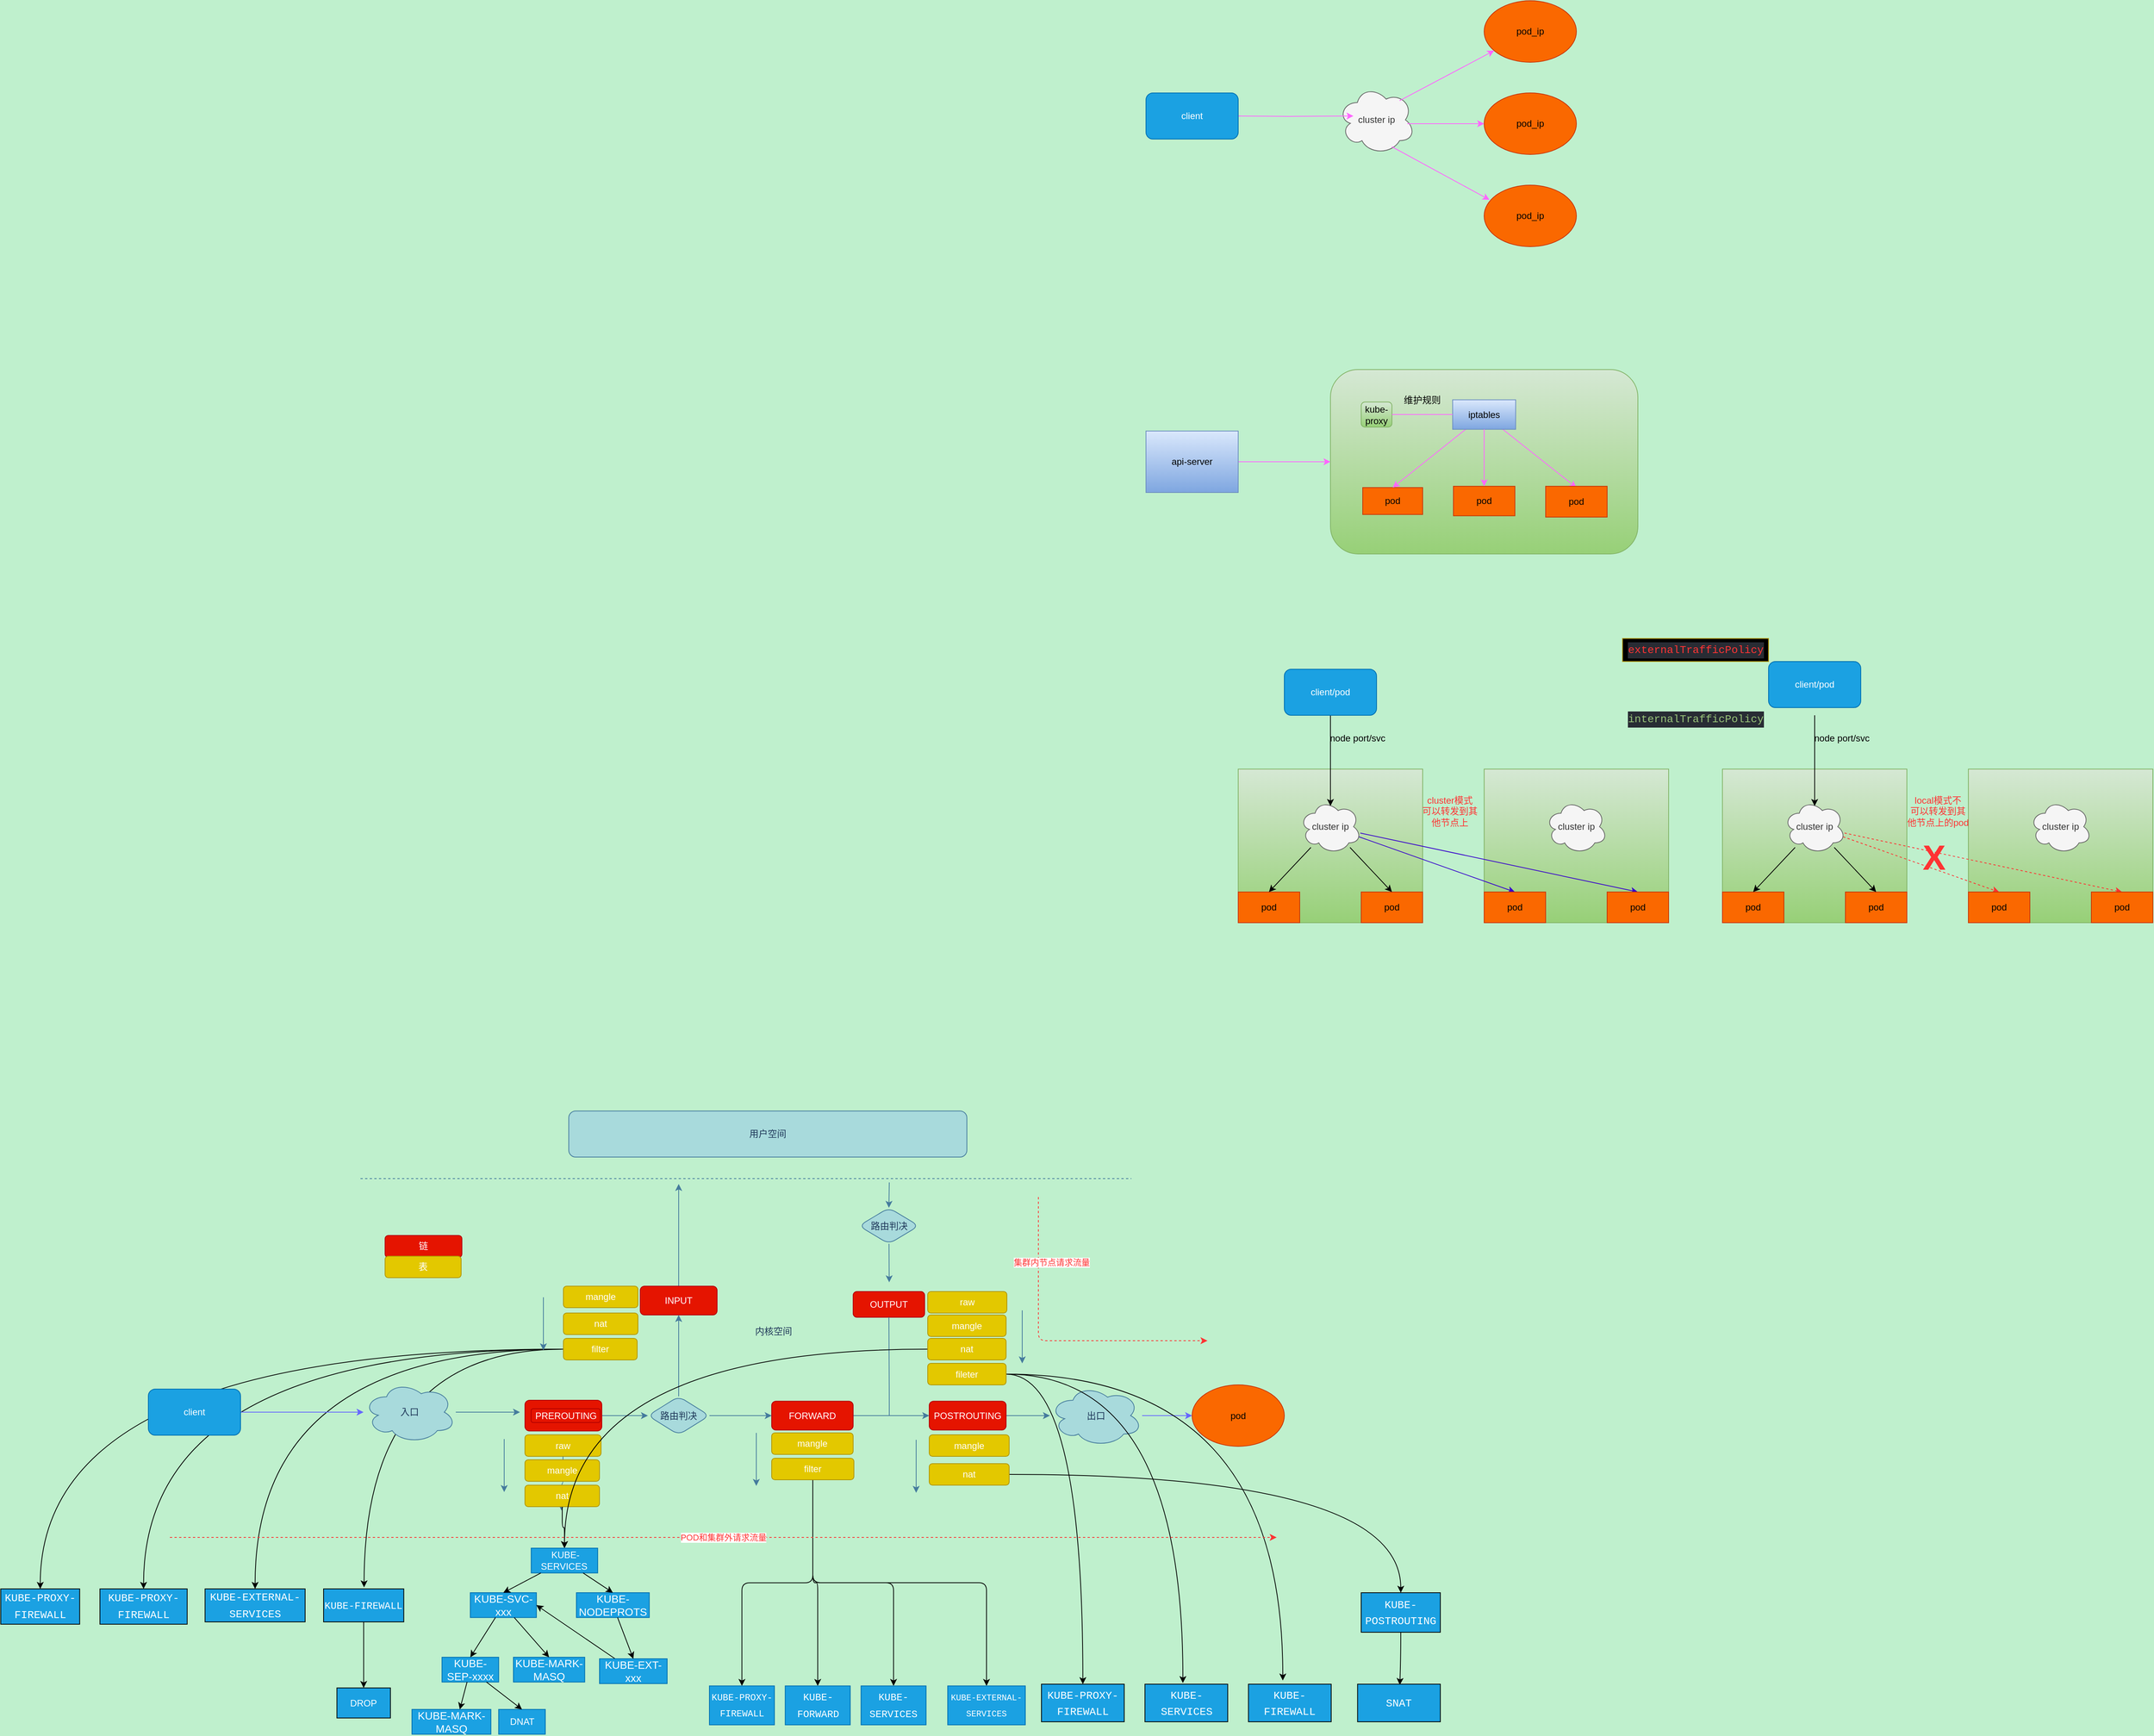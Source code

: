<mxfile>
    <diagram id="Dsr6dYloNJloRHsYJIIj" name="第 1 页">
        <mxGraphModel dx="6518" dy="1147" grid="0" gridSize="10" guides="1" tooltips="1" connect="1" arrows="1" fold="1" page="1" pageScale="1" pageWidth="4681" pageHeight="3300" background="#BFF0CD" math="0" shadow="0">
            <root>
                <mxCell id="0"/>
                <mxCell id="1" parent="0"/>
                <mxCell id="389" style="edgeStyle=orthogonalEdgeStyle;curved=1;html=1;entryX=0.5;entryY=0;entryDx=0;entryDy=0;shadow=0;fontSize=7;fontColor=#1BA1E2;strokeColor=#000000;elbow=vertical;" edge="1" parent="1" source="334" target="271">
                    <mxGeometry relative="1" as="geometry"/>
                </mxCell>
                <mxCell id="416" style="edgeStyle=orthogonalEdgeStyle;curved=1;html=1;shadow=0;fontSize=14;fontColor=#1BA1E2;strokeColor=#000000;elbow=vertical;" edge="1" parent="1" source="334">
                    <mxGeometry relative="1" as="geometry">
                        <mxPoint x="-4187.333" y="2105" as="targetPoint"/>
                    </mxGeometry>
                </mxCell>
                <mxCell id="244" value="&lt;p style=&quot;line-height: 1.5&quot;&gt;&lt;font style=&quot;font-size: 45px&quot;&gt;X&lt;/font&gt;&lt;/p&gt;" style="text;strokeColor=none;fillColor=none;html=1;fontSize=24;fontStyle=1;verticalAlign=middle;align=center;fontColor=#FF3333;" parent="1" vertex="1">
                    <mxGeometry x="-2190" y="1120" width="90" height="70" as="geometry"/>
                </mxCell>
                <mxCell id="180" value="" style="rounded=0;whiteSpace=wrap;html=1;strokeColor=#82b366;fillColor=#d5e8d4;gradientColor=#97d077;" parent="1" vertex="1">
                    <mxGeometry x="-2730" y="1040" width="240" height="200" as="geometry"/>
                </mxCell>
                <mxCell id="179" value="" style="rounded=0;whiteSpace=wrap;html=1;strokeColor=#82b366;fillColor=#d5e8d4;gradientColor=#97d077;" parent="1" vertex="1">
                    <mxGeometry x="-3050" y="1040" width="240" height="200" as="geometry"/>
                </mxCell>
                <mxCell id="2" value="pod_ip" style="ellipse;whiteSpace=wrap;html=1;fillColor=#fa6800;fontColor=#000000;strokeColor=#C73500;" parent="1" vertex="1">
                    <mxGeometry x="-2730" y="40" width="120" height="80" as="geometry"/>
                </mxCell>
                <mxCell id="3" value="pod_ip" style="ellipse;whiteSpace=wrap;html=1;fillColor=#fa6800;fontColor=#000000;strokeColor=#C73500;" parent="1" vertex="1">
                    <mxGeometry x="-2730" y="280" width="120" height="80" as="geometry"/>
                </mxCell>
                <mxCell id="4" value="pod_ip" style="ellipse;whiteSpace=wrap;html=1;fillColor=#fa6800;fontColor=#000000;strokeColor=#C73500;" parent="1" vertex="1">
                    <mxGeometry x="-2730" y="160" width="120" height="80" as="geometry"/>
                </mxCell>
                <mxCell id="5" value="cluster ip" style="ellipse;shape=cloud;whiteSpace=wrap;html=1;fillColor=#f5f5f5;fontColor=#333333;strokeColor=#666666;" parent="1" vertex="1">
                    <mxGeometry x="-2920" y="150" width="100" height="90" as="geometry"/>
                </mxCell>
                <mxCell id="17" style="edgeStyle=orthogonalEdgeStyle;orthogonalLoop=1;jettySize=auto;html=1;entryX=0.2;entryY=0.444;entryDx=0;entryDy=0;entryPerimeter=0;strokeColor=#FF66FF;" parent="1" target="5" edge="1">
                    <mxGeometry relative="1" as="geometry">
                        <mxPoint x="-3050" y="189.96" as="sourcePoint"/>
                    </mxGeometry>
                </mxCell>
                <mxCell id="11" value="" style="endArrow=classic;html=1;strokeColor=#FF66FF;" parent="1" target="2" edge="1">
                    <mxGeometry width="50" height="50" relative="1" as="geometry">
                        <mxPoint x="-2840" y="170" as="sourcePoint"/>
                        <mxPoint x="-2790" y="120" as="targetPoint"/>
                    </mxGeometry>
                </mxCell>
                <mxCell id="12" value="" style="endArrow=classic;html=1;entryX=0.058;entryY=0.238;entryDx=0;entryDy=0;entryPerimeter=0;strokeColor=#FF66FF;" parent="1" target="3" edge="1">
                    <mxGeometry width="50" height="50" relative="1" as="geometry">
                        <mxPoint x="-2850" y="230" as="sourcePoint"/>
                        <mxPoint x="-2717.752" y="121.09" as="targetPoint"/>
                    </mxGeometry>
                </mxCell>
                <mxCell id="13" value="" style="endArrow=classic;html=1;entryX=0;entryY=0.5;entryDx=0;entryDy=0;strokeColor=#FF66FF;" parent="1" target="4" edge="1">
                    <mxGeometry width="50" height="50" relative="1" as="geometry">
                        <mxPoint x="-2830" y="200" as="sourcePoint"/>
                        <mxPoint x="-2780" y="150" as="targetPoint"/>
                    </mxGeometry>
                </mxCell>
                <mxCell id="85" value="" style="group;" parent="1" vertex="1" connectable="0">
                    <mxGeometry x="-2930" y="520" width="400" height="240" as="geometry"/>
                </mxCell>
                <mxCell id="80" value="" style="rounded=1;whiteSpace=wrap;html=1;fillColor=#d5e8d4;gradientColor=#97d077;strokeColor=#82b366;" parent="85" vertex="1">
                    <mxGeometry width="400" height="240" as="geometry"/>
                </mxCell>
                <mxCell id="78" style="edgeStyle=none;html=1;strokeColor=#FF66FF;" parent="85" source="24" edge="1">
                    <mxGeometry relative="1" as="geometry">
                        <mxPoint x="320" y="153.6" as="targetPoint"/>
                    </mxGeometry>
                </mxCell>
                <mxCell id="20" value="&lt;font color=&quot;#000000&quot;&gt;kube-proxy&lt;/font&gt;" style="rounded=1;whiteSpace=wrap;html=1;fillColor=#d5e8d4;gradientColor=#97d077;strokeColor=#82b366;" parent="85" vertex="1">
                    <mxGeometry x="40" y="42.24" width="40" height="32.64" as="geometry"/>
                </mxCell>
                <mxCell id="21" value="pod" style="rounded=0;whiteSpace=wrap;html=1;fillColor=#fa6800;fontColor=#000000;strokeColor=#C73500;" parent="85" vertex="1">
                    <mxGeometry x="42" y="153.6" width="78" height="35.04" as="geometry"/>
                </mxCell>
                <mxCell id="77" style="edgeStyle=none;html=1;entryX=0.5;entryY=0;entryDx=0;entryDy=0;strokeColor=#FF66FF;" parent="85" source="24" target="21" edge="1">
                    <mxGeometry relative="1" as="geometry"/>
                </mxCell>
                <mxCell id="24" value="iptables" style="rounded=0;whiteSpace=wrap;html=1;fillColor=#dae8fc;gradientColor=#7ea6e0;strokeColor=#6c8ebf;" parent="85" vertex="1">
                    <mxGeometry x="159" y="39.36" width="82" height="38.4" as="geometry"/>
                </mxCell>
                <mxCell id="31" value="" style="endArrow=none;html=1;exitX=1;exitY=0.5;exitDx=0;exitDy=0;strokeColor=#FF66FF;" parent="85" source="20" target="24" edge="1">
                    <mxGeometry width="50" height="50" relative="1" as="geometry">
                        <mxPoint x="128" y="96.96" as="sourcePoint"/>
                        <mxPoint x="178" y="48.96" as="targetPoint"/>
                    </mxGeometry>
                </mxCell>
                <mxCell id="37" value="pod" style="rounded=0;whiteSpace=wrap;html=1;fillColor=#fa6800;fontColor=#000000;strokeColor=#C73500;" parent="85" vertex="1">
                    <mxGeometry x="160" y="151.92" width="80" height="38.4" as="geometry"/>
                </mxCell>
                <mxCell id="76" style="edgeStyle=none;html=1;entryX=0.5;entryY=0;entryDx=0;entryDy=0;strokeColor=#FF66FF;" parent="85" source="24" target="37" edge="1">
                    <mxGeometry relative="1" as="geometry"/>
                </mxCell>
                <mxCell id="38" value="pod" style="rounded=0;whiteSpace=wrap;html=1;fillColor=#fa6800;fontColor=#000000;strokeColor=#C73500;" parent="85" vertex="1">
                    <mxGeometry x="280" y="151.92" width="80" height="40.08" as="geometry"/>
                </mxCell>
                <mxCell id="69" value="&lt;font color=&quot;#000000&quot;&gt;维护规则&lt;/font&gt;" style="text;html=1;align=center;verticalAlign=middle;resizable=0;points=[];autosize=1;" parent="85" vertex="1">
                    <mxGeometry x="89" y="30" width="60" height="20" as="geometry"/>
                </mxCell>
                <mxCell id="87" value="client" style="rounded=1;whiteSpace=wrap;html=1;fillColor=#1ba1e2;fontColor=#ffffff;strokeColor=#006EAF;" parent="1" vertex="1">
                    <mxGeometry x="-3170" y="160" width="120" height="60" as="geometry"/>
                </mxCell>
                <mxCell id="108" style="edgeStyle=none;html=1;entryX=0;entryY=0.5;entryDx=0;entryDy=0;strokeColor=#FF66FF;" parent="1" source="100" target="80" edge="1">
                    <mxGeometry relative="1" as="geometry"/>
                </mxCell>
                <mxCell id="100" value="api-server" style="rounded=0;whiteSpace=wrap;html=1;fillColor=#dae8fc;gradientColor=#7ea6e0;strokeColor=#6c8ebf;" parent="1" vertex="1">
                    <mxGeometry x="-3170" y="600" width="120" height="80" as="geometry"/>
                </mxCell>
                <mxCell id="109" value="pod" style="rounded=0;whiteSpace=wrap;html=1;fillColor=#fa6800;fontColor=#000000;strokeColor=#C73500;" parent="1" vertex="1">
                    <mxGeometry x="-3050" y="1200" width="80" height="40" as="geometry"/>
                </mxCell>
                <mxCell id="124" value="pod" style="rounded=0;whiteSpace=wrap;html=1;fillColor=#fa6800;fontColor=#000000;strokeColor=#C73500;" parent="1" vertex="1">
                    <mxGeometry x="-2890" y="1200" width="80" height="40" as="geometry"/>
                </mxCell>
                <mxCell id="129" style="edgeStyle=none;html=1;entryX=0.5;entryY=0;entryDx=0;entryDy=0;strokeColor=#000000;" parent="1" source="128" target="109" edge="1">
                    <mxGeometry relative="1" as="geometry"/>
                </mxCell>
                <mxCell id="131" style="edgeStyle=none;html=1;entryX=0.5;entryY=0;entryDx=0;entryDy=0;strokeColor=#000000;" parent="1" source="128" target="124" edge="1">
                    <mxGeometry relative="1" as="geometry"/>
                </mxCell>
                <mxCell id="173" style="edgeStyle=none;html=1;entryX=0.5;entryY=0;entryDx=0;entryDy=0;fillColor=#6a00ff;strokeColor=#3700CC;" parent="1" source="128" target="167" edge="1">
                    <mxGeometry relative="1" as="geometry"/>
                </mxCell>
                <mxCell id="174" style="edgeStyle=none;html=1;entryX=0.5;entryY=0;entryDx=0;entryDy=0;strokeColor=#3700CC;fillColor=#6a00ff;" parent="1" source="128" target="168" edge="1">
                    <mxGeometry relative="1" as="geometry">
                        <mxPoint x="-2530" y="1190" as="targetPoint"/>
                    </mxGeometry>
                </mxCell>
                <mxCell id="128" value="cluster ip" style="ellipse;shape=cloud;whiteSpace=wrap;html=1;fillColor=#f5f5f5;fontColor=#333333;strokeColor=#666666;" parent="1" vertex="1">
                    <mxGeometry x="-2970" y="1080" width="80" height="70" as="geometry"/>
                </mxCell>
                <mxCell id="167" value="pod" style="rounded=0;whiteSpace=wrap;html=1;fillColor=#fa6800;fontColor=#000000;strokeColor=#C73500;" parent="1" vertex="1">
                    <mxGeometry x="-2730" y="1200" width="80" height="40" as="geometry"/>
                </mxCell>
                <mxCell id="168" value="pod" style="rounded=0;whiteSpace=wrap;html=1;fillColor=#fa6800;fontColor=#000000;strokeColor=#C73500;" parent="1" vertex="1">
                    <mxGeometry x="-2570" y="1200" width="80" height="40" as="geometry"/>
                </mxCell>
                <mxCell id="171" value="cluster ip" style="ellipse;shape=cloud;whiteSpace=wrap;html=1;fillColor=#f5f5f5;fontColor=#333333;strokeColor=#666666;" parent="1" vertex="1">
                    <mxGeometry x="-2650" y="1080" width="80" height="70" as="geometry"/>
                </mxCell>
                <mxCell id="178" style="edgeStyle=none;html=1;entryX=0.5;entryY=0.114;entryDx=0;entryDy=0;entryPerimeter=0;strokeColor=#000000;" parent="1" source="177" target="128" edge="1">
                    <mxGeometry relative="1" as="geometry"/>
                </mxCell>
                <mxCell id="177" value="client/pod" style="rounded=1;whiteSpace=wrap;html=1;fillColor=#1ba1e2;fontColor=#ffffff;strokeColor=#006EAF;" parent="1" vertex="1">
                    <mxGeometry x="-2990" y="910" width="120" height="60" as="geometry"/>
                </mxCell>
                <mxCell id="181" value="&lt;font color=&quot;#000000&quot;&gt;node port/svc&lt;/font&gt;" style="text;html=1;align=center;verticalAlign=middle;resizable=0;points=[];autosize=1;strokeColor=none;fillColor=none;" parent="1" vertex="1">
                    <mxGeometry x="-2940" y="990" width="90" height="20" as="geometry"/>
                </mxCell>
                <mxCell id="183" value="&lt;font color=&quot;#ff3333&quot;&gt;cluster模式&lt;br&gt;可以转发到其&lt;br&gt;他节点上&lt;/font&gt;" style="text;html=1;align=center;verticalAlign=middle;resizable=0;points=[];autosize=1;strokeColor=none;fillColor=none;fontColor=#000000;" parent="1" vertex="1">
                    <mxGeometry x="-2820" y="1070" width="90" height="50" as="geometry"/>
                </mxCell>
                <mxCell id="215" value="" style="rounded=0;whiteSpace=wrap;html=1;strokeColor=#82b366;fillColor=#d5e8d4;gradientColor=#97d077;" parent="1" vertex="1">
                    <mxGeometry x="-2100" y="1040" width="240" height="200" as="geometry"/>
                </mxCell>
                <mxCell id="216" value="" style="rounded=0;whiteSpace=wrap;html=1;strokeColor=#82b366;fillColor=#d5e8d4;gradientColor=#97d077;" parent="1" vertex="1">
                    <mxGeometry x="-2420" y="1040" width="240" height="200" as="geometry"/>
                </mxCell>
                <mxCell id="217" value="pod" style="rounded=0;whiteSpace=wrap;html=1;fillColor=#fa6800;fontColor=#000000;strokeColor=#C73500;" parent="1" vertex="1">
                    <mxGeometry x="-2420" y="1200" width="80" height="40" as="geometry"/>
                </mxCell>
                <mxCell id="218" value="pod" style="rounded=0;whiteSpace=wrap;html=1;fillColor=#fa6800;fontColor=#000000;strokeColor=#C73500;" parent="1" vertex="1">
                    <mxGeometry x="-2260" y="1200" width="80" height="40" as="geometry"/>
                </mxCell>
                <mxCell id="219" style="edgeStyle=none;html=1;entryX=0.5;entryY=0;entryDx=0;entryDy=0;strokeColor=#000000;" parent="1" source="223" target="217" edge="1">
                    <mxGeometry relative="1" as="geometry"/>
                </mxCell>
                <mxCell id="220" style="edgeStyle=none;html=1;entryX=0.5;entryY=0;entryDx=0;entryDy=0;strokeColor=#000000;" parent="1" source="223" target="218" edge="1">
                    <mxGeometry relative="1" as="geometry"/>
                </mxCell>
                <mxCell id="221" style="edgeStyle=none;html=1;entryX=0.5;entryY=0;entryDx=0;entryDy=0;fillColor=#6a00ff;strokeColor=#FF3333;dashed=1;" parent="1" source="223" target="224" edge="1">
                    <mxGeometry relative="1" as="geometry"/>
                </mxCell>
                <mxCell id="222" style="edgeStyle=none;html=1;entryX=0.5;entryY=0;entryDx=0;entryDy=0;strokeColor=#FF3333;fillColor=#6a00ff;dashed=1;" parent="1" source="223" target="225" edge="1">
                    <mxGeometry relative="1" as="geometry">
                        <mxPoint x="-1900" y="1190" as="targetPoint"/>
                    </mxGeometry>
                </mxCell>
                <mxCell id="223" value="cluster ip" style="ellipse;shape=cloud;whiteSpace=wrap;html=1;fillColor=#f5f5f5;fontColor=#333333;strokeColor=#666666;" parent="1" vertex="1">
                    <mxGeometry x="-2340" y="1080" width="80" height="70" as="geometry"/>
                </mxCell>
                <mxCell id="224" value="pod" style="rounded=0;whiteSpace=wrap;html=1;fillColor=#fa6800;fontColor=#000000;strokeColor=#C73500;" parent="1" vertex="1">
                    <mxGeometry x="-2100" y="1200" width="80" height="40" as="geometry"/>
                </mxCell>
                <mxCell id="225" value="pod" style="rounded=0;whiteSpace=wrap;html=1;fillColor=#fa6800;fontColor=#000000;strokeColor=#C73500;" parent="1" vertex="1">
                    <mxGeometry x="-1940" y="1200" width="80" height="40" as="geometry"/>
                </mxCell>
                <mxCell id="226" value="cluster ip" style="ellipse;shape=cloud;whiteSpace=wrap;html=1;fillColor=#f5f5f5;fontColor=#333333;strokeColor=#666666;" parent="1" vertex="1">
                    <mxGeometry x="-2020" y="1080" width="80" height="70" as="geometry"/>
                </mxCell>
                <mxCell id="227" style="edgeStyle=none;html=1;entryX=0.5;entryY=0.114;entryDx=0;entryDy=0;entryPerimeter=0;strokeColor=#000000;" parent="1" target="223" edge="1">
                    <mxGeometry relative="1" as="geometry">
                        <mxPoint x="-2300" y="970" as="sourcePoint"/>
                    </mxGeometry>
                </mxCell>
                <mxCell id="228" value="client/pod" style="rounded=1;whiteSpace=wrap;html=1;fillColor=#1ba1e2;fontColor=#ffffff;strokeColor=#006EAF;" parent="1" vertex="1">
                    <mxGeometry x="-2360" y="900" width="120" height="60" as="geometry"/>
                </mxCell>
                <mxCell id="229" value="&lt;font color=&quot;#000000&quot;&gt;node port/svc&lt;/font&gt;" style="text;html=1;align=center;verticalAlign=middle;resizable=0;points=[];autosize=1;strokeColor=none;fillColor=none;" parent="1" vertex="1">
                    <mxGeometry x="-2310" y="990" width="90" height="20" as="geometry"/>
                </mxCell>
                <mxCell id="230" value="&lt;font color=&quot;#ff3333&quot;&gt;local模式不&lt;br&gt;可以转发到其&lt;br&gt;他节点上的pod&lt;/font&gt;" style="text;html=1;align=center;verticalAlign=middle;resizable=0;points=[];autosize=1;strokeColor=none;fillColor=none;fontColor=#000000;" parent="1" vertex="1">
                    <mxGeometry x="-2190" y="1070" width="100" height="50" as="geometry"/>
                </mxCell>
                <mxCell id="245" value="&lt;div style=&quot;background-color: rgb(40 , 44 , 52) ; font-family: &amp;#34;jetbrains mono&amp;#34; , &amp;#34;courier new&amp;#34; , monospace , &amp;#34;menlo&amp;#34; , &amp;#34;monaco&amp;#34; , &amp;#34;courier new&amp;#34; , monospace ; font-size: 14px ; line-height: 21px&quot;&gt;&lt;font color=&quot;#ff3333&quot;&gt;externalTrafficPolicy&lt;/font&gt;&lt;/div&gt;" style="text;html=1;align=center;verticalAlign=middle;resizable=0;points=[];autosize=1;strokeColor=#B09500;fillColor=#000000;fontColor=#000000;" parent="1" vertex="1">
                    <mxGeometry x="-2550" y="870" width="190" height="30" as="geometry"/>
                </mxCell>
                <mxCell id="246" value="&lt;div style=&quot;color: rgb(171 , 178 , 191) ; background-color: rgb(40 , 44 , 52) ; font-family: &amp;#34;jetbrains mono&amp;#34; , &amp;#34;courier new&amp;#34; , monospace , &amp;#34;menlo&amp;#34; , &amp;#34;monaco&amp;#34; , &amp;#34;courier new&amp;#34; , monospace ; font-size: 14px ; line-height: 21px&quot;&gt;&lt;span style=&quot;color: #98c379&quot;&gt;internalTrafficPolicy&lt;/span&gt;&lt;/div&gt;" style="text;html=1;align=center;verticalAlign=middle;resizable=0;points=[];autosize=1;strokeColor=none;fillColor=none;fontColor=#FF3333;" parent="1" vertex="1">
                    <mxGeometry x="-2550" y="960" width="190" height="30" as="geometry"/>
                </mxCell>
                <mxCell id="300" value="" style="edgeStyle=orthogonalEdgeStyle;orthogonalLoop=1;jettySize=auto;html=1;strokeColor=#457B9D;fontColor=#1D3557;labelBackgroundColor=#F1FAEE;" parent="1" source="302" target="306" edge="1">
                    <mxGeometry relative="1" as="geometry"/>
                </mxCell>
                <mxCell id="301" value="" style="edgeStyle=orthogonalEdgeStyle;orthogonalLoop=1;jettySize=auto;html=1;strokeColor=#457B9D;fontColor=#1D3557;labelBackgroundColor=#F1FAEE;" parent="1" source="302" target="310" edge="1">
                    <mxGeometry relative="1" as="geometry"/>
                </mxCell>
                <mxCell id="302" value="路由判决" style="rhombus;whiteSpace=wrap;html=1;fillColor=#A8DADC;strokeColor=#457B9D;fontColor=#1D3557;rounded=1;" parent="1" vertex="1">
                    <mxGeometry x="-3818" y="1856.5" width="80" height="50" as="geometry"/>
                </mxCell>
                <mxCell id="303" value="" style="edgeStyle=orthogonalEdgeStyle;orthogonalLoop=1;jettySize=auto;html=1;strokeColor=#457B9D;fontColor=#1D3557;labelBackgroundColor=#F1FAEE;" parent="1" source="304" target="302" edge="1">
                    <mxGeometry relative="1" as="geometry"/>
                </mxCell>
                <mxCell id="304" value="" style="whiteSpace=wrap;html=1;fillColor=#e51400;strokeColor=#B20000;fontColor=#ffffff;rounded=1;" parent="1" vertex="1">
                    <mxGeometry x="-3978" y="1861.5" width="100" height="40" as="geometry"/>
                </mxCell>
                <mxCell id="305" value="" style="edgeStyle=orthogonalEdgeStyle;orthogonalLoop=1;jettySize=auto;html=1;strokeColor=#457B9D;fontColor=#1D3557;labelBackgroundColor=#F1FAEE;" parent="1" source="306" target="308" edge="1">
                    <mxGeometry relative="1" as="geometry"/>
                </mxCell>
                <mxCell id="306" value="FORWARD" style="whiteSpace=wrap;html=1;fillColor=#e51400;strokeColor=#B20000;fontColor=#ffffff;rounded=1;" parent="1" vertex="1">
                    <mxGeometry x="-3657" y="1862.75" width="106" height="37.5" as="geometry"/>
                </mxCell>
                <mxCell id="307" value="" style="edgeStyle=orthogonalEdgeStyle;orthogonalLoop=1;jettySize=auto;html=1;strokeColor=#457B9D;fontColor=#1D3557;labelBackgroundColor=#F1FAEE;" parent="1" source="308" target="319" edge="1">
                    <mxGeometry relative="1" as="geometry"/>
                </mxCell>
                <mxCell id="308" value="POSTROUTING" style="whiteSpace=wrap;html=1;fillColor=#e51400;strokeColor=#B20000;fontColor=#ffffff;rounded=1;" parent="1" vertex="1">
                    <mxGeometry x="-3452" y="1862.75" width="100" height="37.5" as="geometry"/>
                </mxCell>
                <mxCell id="309" style="edgeStyle=orthogonalEdgeStyle;orthogonalLoop=1;jettySize=auto;html=1;strokeColor=#457B9D;fontColor=#1D3557;labelBackgroundColor=#F1FAEE;" parent="1" source="310" edge="1">
                    <mxGeometry relative="1" as="geometry">
                        <mxPoint x="-3778" y="1580" as="targetPoint"/>
                    </mxGeometry>
                </mxCell>
                <mxCell id="310" value="INPUT" style="whiteSpace=wrap;html=1;fillColor=#e51400;strokeColor=#B20000;fontColor=#ffffff;rounded=1;" parent="1" vertex="1">
                    <mxGeometry x="-3828" y="1713" width="100" height="37.5" as="geometry"/>
                </mxCell>
                <mxCell id="311" value="OUTPUT" style="whiteSpace=wrap;html=1;fillColor=#e51400;strokeColor=#B20000;fontColor=#ffffff;rounded=1;" parent="1" vertex="1">
                    <mxGeometry x="-3551" y="1720" width="93" height="33.5" as="geometry"/>
                </mxCell>
                <mxCell id="312" value="" style="endArrow=none;dashed=1;html=1;strokeColor=#457B9D;fontColor=#1D3557;labelBackgroundColor=#F1FAEE;" parent="1" edge="1">
                    <mxGeometry width="50" height="50" relative="1" as="geometry">
                        <mxPoint x="-4192" y="1573" as="sourcePoint"/>
                        <mxPoint x="-3189" y="1573" as="targetPoint"/>
                    </mxGeometry>
                </mxCell>
                <mxCell id="313" value="" style="endArrow=none;html=1;entryX=0.5;entryY=1;entryDx=0;entryDy=0;strokeColor=#457B9D;fontColor=#1D3557;labelBackgroundColor=#F1FAEE;" parent="1" target="311" edge="1">
                    <mxGeometry width="50" height="50" relative="1" as="geometry">
                        <mxPoint x="-3504" y="1881" as="sourcePoint"/>
                        <mxPoint x="-3599" y="1807" as="targetPoint"/>
                        <Array as="points">
                            <mxPoint x="-3504" y="1857"/>
                        </Array>
                    </mxGeometry>
                </mxCell>
                <mxCell id="314" value="" style="endArrow=classic;html=1;strokeColor=#457B9D;fontColor=#1D3557;labelBackgroundColor=#F1FAEE;" parent="1" source="321" edge="1">
                    <mxGeometry width="50" height="50" relative="1" as="geometry">
                        <mxPoint x="-3504" y="1627" as="sourcePoint"/>
                        <mxPoint x="-3504.09" y="1708" as="targetPoint"/>
                        <Array as="points"/>
                    </mxGeometry>
                </mxCell>
                <mxCell id="315" value="用户空间" style="whiteSpace=wrap;html=1;fillColor=#A8DADC;strokeColor=#457B9D;fontColor=#1D3557;rounded=1;" parent="1" vertex="1">
                    <mxGeometry x="-3921" y="1485" width="518" height="60" as="geometry"/>
                </mxCell>
                <mxCell id="316" value="内核空间" style="text;html=1;align=center;verticalAlign=middle;resizable=0;points=[];autosize=1;fontColor=#1D3557;rounded=1;" parent="1" vertex="1">
                    <mxGeometry x="-3684" y="1763" width="58" height="18" as="geometry"/>
                </mxCell>
                <mxCell id="317" style="edgeStyle=orthogonalEdgeStyle;orthogonalLoop=1;jettySize=auto;html=1;strokeColor=#457B9D;fontColor=#1D3557;labelBackgroundColor=#F1FAEE;" parent="1" source="318" edge="1">
                    <mxGeometry relative="1" as="geometry">
                        <mxPoint x="-3984.471" y="1877" as="targetPoint"/>
                    </mxGeometry>
                </mxCell>
                <mxCell id="318" value="入口" style="ellipse;shape=cloud;whiteSpace=wrap;html=1;fillColor=#A8DADC;strokeColor=#457B9D;fontColor=#1D3557;rounded=1;" parent="1" vertex="1">
                    <mxGeometry x="-4188" y="1837" width="120" height="80" as="geometry"/>
                </mxCell>
                <mxCell id="353" style="edgeStyle=none;html=1;entryX=0;entryY=0.5;entryDx=0;entryDy=0;strokeColor=#6666FF;" parent="1" source="319" target="352" edge="1">
                    <mxGeometry relative="1" as="geometry"/>
                </mxCell>
                <mxCell id="319" value="出口" style="ellipse;shape=cloud;whiteSpace=wrap;html=1;fillColor=#A8DADC;strokeColor=#457B9D;fontColor=#1D3557;rounded=1;" parent="1" vertex="1">
                    <mxGeometry x="-3295" y="1841.5" width="120" height="80" as="geometry"/>
                </mxCell>
                <mxCell id="320" style="edgeStyle=orthogonalEdgeStyle;orthogonalLoop=1;jettySize=auto;html=1;exitX=0.5;exitY=1;exitDx=0;exitDy=0;strokeColor=#457B9D;fontColor=#1D3557;labelBackgroundColor=#F1FAEE;" parent="1" source="321" target="321" edge="1">
                    <mxGeometry relative="1" as="geometry"/>
                </mxCell>
                <mxCell id="321" value="路由判决" style="rhombus;whiteSpace=wrap;html=1;fillColor=#A8DADC;strokeColor=#457B9D;fontColor=#1D3557;rounded=1;" parent="1" vertex="1">
                    <mxGeometry x="-3543.5" y="1611" width="78" height="47" as="geometry"/>
                </mxCell>
                <mxCell id="322" value="" style="endArrow=classic;html=1;entryX=0.5;entryY=0;entryDx=0;entryDy=0;strokeColor=#457B9D;fontColor=#1D3557;labelBackgroundColor=#F1FAEE;" parent="1" target="321" edge="1">
                    <mxGeometry width="50" height="50" relative="1" as="geometry">
                        <mxPoint x="-3504" y="1578" as="sourcePoint"/>
                        <mxPoint x="-3400" y="1635" as="targetPoint"/>
                    </mxGeometry>
                </mxCell>
                <mxCell id="323" value="PREROUTING" style="text;html=1;align=center;verticalAlign=middle;resizable=0;points=[];autosize=1;fontColor=#ffffff;rounded=1;fillColor=#e51400;strokeColor=#B20000;" parent="1" vertex="1">
                    <mxGeometry x="-3970" y="1872.5" width="90" height="18" as="geometry"/>
                </mxCell>
                <mxCell id="324" value="" style="edgeStyle=orthogonalEdgeStyle;rounded=1;orthogonalLoop=1;jettySize=auto;html=1;strokeColor=#457B9D;fillColor=#A8DADC;fontColor=#1D3557;" parent="1" source="325" edge="1">
                    <mxGeometry relative="1" as="geometry">
                        <mxPoint x="-3930.5" y="2005" as="targetPoint"/>
                    </mxGeometry>
                </mxCell>
                <mxCell id="325" value="raw" style="whiteSpace=wrap;html=1;fillColor=#e3c800;strokeColor=#B09500;fontColor=#ffffff;rounded=1;" parent="1" vertex="1">
                    <mxGeometry x="-3978" y="1906.5" width="99" height="28" as="geometry"/>
                </mxCell>
                <mxCell id="326" value="mangle" style="whiteSpace=wrap;html=1;fillColor=#e3c800;strokeColor=#B09500;fontColor=#ffffff;rounded=1;" parent="1" vertex="1">
                    <mxGeometry x="-3978" y="1939" width="97" height="28" as="geometry"/>
                </mxCell>
                <mxCell id="363" style="edgeStyle=orthogonalEdgeStyle;html=1;entryX=0.5;entryY=0;entryDx=0;entryDy=0;shadow=0;fontSize=9;fontColor=#1BA1E2;strokeColor=#000000;" edge="1" parent="1" source="327" target="248">
                    <mxGeometry relative="1" as="geometry"/>
                </mxCell>
                <mxCell id="327" value="nat" style="whiteSpace=wrap;html=1;fillColor=#e3c800;strokeColor=#B09500;fontColor=#ffffff;rounded=1;" parent="1" vertex="1">
                    <mxGeometry x="-3978" y="1972" width="97" height="28" as="geometry"/>
                </mxCell>
                <mxCell id="369" style="edgeStyle=orthogonalEdgeStyle;html=1;entryX=0.5;entryY=0;entryDx=0;entryDy=0;shadow=0;fontSize=8;fontColor=#1BA1E2;strokeColor=#000000;" edge="1" parent="1" source="328" target="283">
                    <mxGeometry relative="1" as="geometry"/>
                </mxCell>
                <mxCell id="370" style="edgeStyle=orthogonalEdgeStyle;html=1;entryX=0.5;entryY=0;entryDx=0;entryDy=0;shadow=0;fontSize=8;fontColor=#1BA1E2;strokeColor=#000000;" edge="1" parent="1" source="328" target="284">
                    <mxGeometry relative="1" as="geometry"/>
                </mxCell>
                <mxCell id="371" style="edgeStyle=elbowEdgeStyle;html=1;entryX=0.5;entryY=0;entryDx=0;entryDy=0;shadow=0;fontSize=8;fontColor=#1BA1E2;strokeColor=#000000;elbow=vertical;" edge="1" parent="1" source="328" target="285">
                    <mxGeometry relative="1" as="geometry"/>
                </mxCell>
                <mxCell id="372" style="edgeStyle=elbowEdgeStyle;html=1;shadow=0;fontSize=8;fontColor=#1BA1E2;strokeColor=#000000;elbow=vertical;" edge="1" parent="1" source="328" target="286">
                    <mxGeometry relative="1" as="geometry"/>
                </mxCell>
                <mxCell id="328" value="&lt;div&gt;filter&lt;/div&gt;" style="whiteSpace=wrap;html=1;fillColor=#e3c800;strokeColor=#B09500;fontColor=#ffffff;rounded=1;" parent="1" vertex="1">
                    <mxGeometry x="-3657" y="1937" width="107" height="28" as="geometry"/>
                </mxCell>
                <mxCell id="329" value="mangle" style="whiteSpace=wrap;html=1;fillColor=#e3c800;strokeColor=#B09500;fontColor=#ffffff;rounded=1;" parent="1" vertex="1">
                    <mxGeometry x="-3657" y="1904" width="106" height="28" as="geometry"/>
                </mxCell>
                <mxCell id="330" value="mangle" style="whiteSpace=wrap;html=1;fillColor=#e3c800;strokeColor=#B09500;fontColor=#ffffff;rounded=1;" parent="1" vertex="1">
                    <mxGeometry x="-3452" y="1906.5" width="104" height="28" as="geometry"/>
                </mxCell>
                <mxCell id="399" style="edgeStyle=orthogonalEdgeStyle;curved=1;html=1;shadow=0;fontSize=7;fontColor=#1BA1E2;strokeColor=#000000;elbow=vertical;" edge="1" parent="1" source="331" target="298">
                    <mxGeometry relative="1" as="geometry"/>
                </mxCell>
                <mxCell id="331" value="nat" style="whiteSpace=wrap;html=1;fillColor=#e3c800;strokeColor=#B09500;fontColor=#ffffff;rounded=1;" parent="1" vertex="1">
                    <mxGeometry x="-3452" y="1944" width="104" height="28" as="geometry"/>
                </mxCell>
                <mxCell id="332" value="mangle" style="whiteSpace=wrap;html=1;fillColor=#e3c800;strokeColor=#B09500;fontColor=#ffffff;verticalAlign=middle;rounded=1;" parent="1" vertex="1">
                    <mxGeometry x="-3928" y="1713" width="97" height="28" as="geometry"/>
                </mxCell>
                <mxCell id="333" value="nat" style="whiteSpace=wrap;html=1;labelBackgroundColor=none;labelBorderColor=none;fillColor=#e3c800;strokeColor=#B09500;fontColor=#ffffff;rounded=1;" parent="1" vertex="1">
                    <mxGeometry x="-3928" y="1748" width="97" height="28" as="geometry"/>
                </mxCell>
                <mxCell id="385" style="edgeStyle=orthogonalEdgeStyle;curved=1;html=1;shadow=0;fontSize=7;fontColor=#1BA1E2;strokeColor=#000000;elbow=vertical;" edge="1" parent="1" source="334" target="269">
                    <mxGeometry relative="1" as="geometry"/>
                </mxCell>
                <mxCell id="386" style="edgeStyle=orthogonalEdgeStyle;curved=1;html=1;entryX=0.5;entryY=0;entryDx=0;entryDy=0;shadow=0;fontSize=7;fontColor=#1BA1E2;strokeColor=#000000;elbow=vertical;" edge="1" parent="1" source="334" target="270">
                    <mxGeometry relative="1" as="geometry"/>
                </mxCell>
                <mxCell id="334" value="&lt;div&gt;filter&lt;/div&gt;" style="whiteSpace=wrap;html=1;fillColor=#e3c800;strokeColor=#B09500;fontColor=#ffffff;rounded=1;" parent="1" vertex="1">
                    <mxGeometry x="-3928" y="1781" width="96" height="28" as="geometry"/>
                </mxCell>
                <mxCell id="335" value="raw" style="whiteSpace=wrap;html=1;fillColor=#e3c800;strokeColor=#B09500;fontColor=#ffffff;rounded=1;" parent="1" vertex="1">
                    <mxGeometry x="-3454" y="1720" width="103" height="28" as="geometry"/>
                </mxCell>
                <mxCell id="336" value="mangle" style="whiteSpace=wrap;html=1;fillColor=#e3c800;strokeColor=#B09500;fontColor=#ffffff;rounded=1;" parent="1" vertex="1">
                    <mxGeometry x="-3454" y="1750.5" width="102" height="28" as="geometry"/>
                </mxCell>
                <mxCell id="374" style="edgeStyle=orthogonalEdgeStyle;elbow=vertical;html=1;shadow=0;fontSize=7;fontColor=#1BA1E2;strokeColor=#000000;curved=1;" edge="1" parent="1" source="337" target="248">
                    <mxGeometry relative="1" as="geometry"/>
                </mxCell>
                <mxCell id="337" value="nat" style="whiteSpace=wrap;html=1;fillColor=#e3c800;strokeColor=#B09500;fontColor=#ffffff;rounded=1;" parent="1" vertex="1">
                    <mxGeometry x="-3454" y="1781" width="102" height="28" as="geometry"/>
                </mxCell>
                <mxCell id="394" style="edgeStyle=orthogonalEdgeStyle;curved=1;html=1;entryX=0.5;entryY=0;entryDx=0;entryDy=0;shadow=0;fontSize=7;fontColor=#1BA1E2;strokeColor=#000000;elbow=vertical;" edge="1" parent="1" source="338" target="290">
                    <mxGeometry relative="1" as="geometry"/>
                </mxCell>
                <mxCell id="395" style="edgeStyle=orthogonalEdgeStyle;curved=1;html=1;shadow=0;fontSize=7;fontColor=#1BA1E2;strokeColor=#000000;elbow=vertical;" edge="1" parent="1" source="338">
                    <mxGeometry relative="1" as="geometry">
                        <mxPoint x="-3122" y="2229.556" as="targetPoint"/>
                    </mxGeometry>
                </mxCell>
                <mxCell id="396" style="edgeStyle=orthogonalEdgeStyle;curved=1;html=1;shadow=0;fontSize=7;fontColor=#1BA1E2;strokeColor=#000000;elbow=vertical;" edge="1" parent="1" source="338">
                    <mxGeometry relative="1" as="geometry">
                        <mxPoint x="-2992" y="2226.222" as="targetPoint"/>
                    </mxGeometry>
                </mxCell>
                <mxCell id="338" value="&lt;div&gt;fileter&lt;/div&gt;" style="whiteSpace=wrap;html=1;fillColor=#e3c800;strokeColor=#B09500;fontColor=#ffffff;rounded=1;" parent="1" vertex="1">
                    <mxGeometry x="-3454" y="1813.5" width="102" height="28" as="geometry"/>
                </mxCell>
                <mxCell id="339" value="" style="endArrow=classic;html=1;strokeColor=#457B9D;fontColor=#1D3557;labelBackgroundColor=#F1FAEE;" parent="1" edge="1">
                    <mxGeometry width="50" height="50" relative="1" as="geometry">
                        <mxPoint x="-3331" y="1744.5" as="sourcePoint"/>
                        <mxPoint x="-3331" y="1813.5" as="targetPoint"/>
                    </mxGeometry>
                </mxCell>
                <mxCell id="340" value="" style="endArrow=classic;html=1;strokeColor=#457B9D;fontColor=#1D3557;labelBackgroundColor=#F1FAEE;" parent="1" edge="1">
                    <mxGeometry width="50" height="50" relative="1" as="geometry">
                        <mxPoint x="-3954" y="1727.5" as="sourcePoint"/>
                        <mxPoint x="-3954" y="1796.5" as="targetPoint"/>
                    </mxGeometry>
                </mxCell>
                <mxCell id="341" value="" style="endArrow=classic;html=1;strokeColor=#457B9D;fontColor=#1D3557;labelBackgroundColor=#F1FAEE;" parent="1" edge="1">
                    <mxGeometry width="50" height="50" relative="1" as="geometry">
                        <mxPoint x="-4005" y="1912" as="sourcePoint"/>
                        <mxPoint x="-4005" y="1981" as="targetPoint"/>
                    </mxGeometry>
                </mxCell>
                <mxCell id="342" value="" style="endArrow=classic;html=1;strokeColor=#457B9D;fontColor=#1D3557;labelBackgroundColor=#F1FAEE;" parent="1" edge="1">
                    <mxGeometry width="50" height="50" relative="1" as="geometry">
                        <mxPoint x="-3677" y="1904" as="sourcePoint"/>
                        <mxPoint x="-3677" y="1973" as="targetPoint"/>
                    </mxGeometry>
                </mxCell>
                <mxCell id="343" value="" style="endArrow=classic;html=1;strokeColor=#457B9D;fontColor=#1D3557;labelBackgroundColor=#F1FAEE;" parent="1" edge="1">
                    <mxGeometry width="50" height="50" relative="1" as="geometry">
                        <mxPoint x="-3469" y="1913" as="sourcePoint"/>
                        <mxPoint x="-3469" y="1982" as="targetPoint"/>
                    </mxGeometry>
                </mxCell>
                <mxCell id="344" style="edgeStyle=orthogonalEdgeStyle;rounded=1;orthogonalLoop=1;jettySize=auto;html=1;exitX=0.5;exitY=1;exitDx=0;exitDy=0;strokeColor=#457B9D;fillColor=#A8DADC;fontColor=#1D3557;" parent="1" edge="1">
                    <mxGeometry relative="1" as="geometry">
                        <mxPoint x="-3930.5" y="2033" as="sourcePoint"/>
                        <mxPoint x="-3930.5" y="2033" as="targetPoint"/>
                    </mxGeometry>
                </mxCell>
                <mxCell id="345" value="链" style="whiteSpace=wrap;html=1;fillColor=#e51400;strokeColor=#B20000;fontColor=#ffffff;rounded=1;" parent="1" vertex="1">
                    <mxGeometry x="-4160" y="1647" width="100" height="28.5" as="geometry"/>
                </mxCell>
                <mxCell id="346" value="表" style="whiteSpace=wrap;html=1;fillColor=#e3c800;strokeColor=#B09500;fontColor=#ffffff;verticalAlign=middle;rounded=1;" parent="1" vertex="1">
                    <mxGeometry x="-4160" y="1674" width="99" height="28" as="geometry"/>
                </mxCell>
                <mxCell id="350" style="edgeStyle=none;html=1;strokeColor=#6666FF;" parent="1" source="349" target="318" edge="1">
                    <mxGeometry relative="1" as="geometry"/>
                </mxCell>
                <mxCell id="349" value="client" style="rounded=1;whiteSpace=wrap;html=1;fillColor=#1ba1e2;fontColor=#ffffff;strokeColor=#006EAF;" parent="1" vertex="1">
                    <mxGeometry x="-4468" y="1847" width="120" height="60" as="geometry"/>
                </mxCell>
                <mxCell id="352" value="pod" style="ellipse;whiteSpace=wrap;html=1;fillColor=#fa6800;fontColor=#000000;strokeColor=#C73500;" parent="1" vertex="1">
                    <mxGeometry x="-3110" y="1841.5" width="120" height="80" as="geometry"/>
                </mxCell>
                <mxCell id="354" value="" style="endArrow=classic;html=1;strokeColor=#FF3333;dashed=1;" parent="1" edge="1">
                    <mxGeometry relative="1" as="geometry">
                        <mxPoint x="-4440" y="2040" as="sourcePoint"/>
                        <mxPoint x="-3000" y="2040" as="targetPoint"/>
                    </mxGeometry>
                </mxCell>
                <mxCell id="355" value="POD和集群外请求流量" style="edgeLabel;resizable=0;html=1;align=center;verticalAlign=middle;fontColor=#FF3333;" parent="354" connectable="0" vertex="1">
                    <mxGeometry relative="1" as="geometry"/>
                </mxCell>
                <mxCell id="365" value="" style="group" vertex="1" connectable="0" parent="1">
                    <mxGeometry x="-3738" y="2115" width="411" height="169" as="geometry"/>
                </mxCell>
                <mxCell id="415" value="" style="group" vertex="1" connectable="0" parent="365">
                    <mxGeometry y="118.3" width="411" height="50.7" as="geometry"/>
                </mxCell>
                <mxCell id="283" value="&lt;div style=&quot;font-family: &amp;#34;jetbrains mono&amp;#34; , &amp;#34;courier new&amp;#34; , monospace , &amp;#34;menlo&amp;#34; , &amp;#34;monaco&amp;#34; , &amp;#34;courier new&amp;#34; , monospace ; line-height: 21px&quot;&gt;&lt;div style=&quot;font-family: &amp;#34;jetbrains mono&amp;#34; , &amp;#34;courier new&amp;#34; , monospace , &amp;#34;menlo&amp;#34; , &amp;#34;monaco&amp;#34; , &amp;#34;courier new&amp;#34; , monospace ; line-height: 21px&quot;&gt;&lt;div style=&quot;font-family: &amp;#34;jetbrains mono&amp;#34; , &amp;#34;courier new&amp;#34; , monospace , &amp;#34;menlo&amp;#34; , &amp;#34;monaco&amp;#34; , &amp;#34;courier new&amp;#34; , monospace ; line-height: 21px&quot;&gt;&lt;span style=&quot;background-color: rgb(27 , 161 , 226)&quot;&gt;&lt;font style=&quot;font-size: 12px&quot;&gt;KUBE-PROXY-FIREWALL&lt;/font&gt;&lt;/span&gt;&lt;/div&gt;&lt;/div&gt;&lt;/div&gt;" style="rounded=0;whiteSpace=wrap;html=1;fontColor=#ffffff;strokeColor=#006EAF;fillColor=#1ba1e2;" parent="415" vertex="1">
                    <mxGeometry width="84.558" height="50.7" as="geometry"/>
                </mxCell>
                <mxCell id="284" value="&lt;div style=&quot;font-family: &amp;#34;jetbrains mono&amp;#34; , &amp;#34;courier new&amp;#34; , monospace , &amp;#34;menlo&amp;#34; , &amp;#34;monaco&amp;#34; , &amp;#34;courier new&amp;#34; , monospace ; line-height: 21px&quot;&gt;&lt;div style=&quot;font-family: &amp;#34;jetbrains mono&amp;#34; , &amp;#34;courier new&amp;#34; , monospace , &amp;#34;menlo&amp;#34; , &amp;#34;monaco&amp;#34; , &amp;#34;courier new&amp;#34; , monospace ; line-height: 21px&quot;&gt;&lt;div style=&quot;font-family: &amp;#34;jetbrains mono&amp;#34; , &amp;#34;courier new&amp;#34; , monospace , &amp;#34;menlo&amp;#34; , &amp;#34;monaco&amp;#34; , &amp;#34;courier new&amp;#34; , monospace ; line-height: 21px&quot;&gt;&lt;div style=&quot;font-family: &amp;#34;jetbrains mono&amp;#34; , &amp;#34;courier new&amp;#34; , monospace , &amp;#34;menlo&amp;#34; , &amp;#34;monaco&amp;#34; , &amp;#34;courier new&amp;#34; , monospace ; line-height: 21px&quot;&gt;&lt;span style=&quot;background-color: rgb(27 , 161 , 226)&quot;&gt;&lt;font style=&quot;font-size: 13px&quot;&gt;KUBE-FORWARD&lt;/font&gt;&lt;/span&gt;&lt;/div&gt;&lt;/div&gt;&lt;/div&gt;&lt;/div&gt;" style="rounded=0;whiteSpace=wrap;html=1;fontColor=#ffffff;strokeColor=#006EAF;fillColor=#1ba1e2;" parent="415" vertex="1">
                    <mxGeometry x="98.651" width="84.558" height="50.7" as="geometry"/>
                </mxCell>
                <mxCell id="285" value="&lt;div style=&quot;font-family: &amp;#34;jetbrains mono&amp;#34; , &amp;#34;courier new&amp;#34; , monospace , &amp;#34;menlo&amp;#34; , &amp;#34;monaco&amp;#34; , &amp;#34;courier new&amp;#34; , monospace ; line-height: 21px&quot;&gt;&lt;div style=&quot;font-family: &amp;#34;jetbrains mono&amp;#34; , &amp;#34;courier new&amp;#34; , monospace , &amp;#34;menlo&amp;#34; , &amp;#34;monaco&amp;#34; , &amp;#34;courier new&amp;#34; , monospace ; line-height: 21px&quot;&gt;&lt;div style=&quot;font-family: &amp;#34;jetbrains mono&amp;#34; , &amp;#34;courier new&amp;#34; , monospace , &amp;#34;menlo&amp;#34; , &amp;#34;monaco&amp;#34; , &amp;#34;courier new&amp;#34; , monospace ; line-height: 21px&quot;&gt;&lt;div style=&quot;font-family: &amp;#34;jetbrains mono&amp;#34; , &amp;#34;courier new&amp;#34; , monospace , &amp;#34;menlo&amp;#34; , &amp;#34;monaco&amp;#34; , &amp;#34;courier new&amp;#34; , monospace ; line-height: 21px&quot;&gt;&lt;div style=&quot;font-family: &amp;#34;jetbrains mono&amp;#34; , &amp;#34;courier new&amp;#34; , monospace , &amp;#34;menlo&amp;#34; , &amp;#34;monaco&amp;#34; , &amp;#34;courier new&amp;#34; , monospace ; line-height: 21px&quot;&gt;&lt;font style=&quot;background-color: rgb(27 , 161 , 226) ; font-size: 13px&quot;&gt;KUBE-SERVICES&lt;/font&gt;&lt;/div&gt;&lt;/div&gt;&lt;/div&gt;&lt;/div&gt;&lt;/div&gt;" style="rounded=0;whiteSpace=wrap;html=1;fontColor=#ffffff;strokeColor=#006EAF;fillColor=#1ba1e2;" parent="415" vertex="1">
                    <mxGeometry x="197.302" width="84.558" height="50.7" as="geometry"/>
                </mxCell>
                <mxCell id="286" value="&lt;div style=&quot;font-family: &amp;#34;jetbrains mono&amp;#34; , &amp;#34;courier new&amp;#34; , monospace , &amp;#34;menlo&amp;#34; , &amp;#34;monaco&amp;#34; , &amp;#34;courier new&amp;#34; , monospace ; line-height: 21px&quot;&gt;&lt;div style=&quot;font-family: &amp;#34;jetbrains mono&amp;#34; , &amp;#34;courier new&amp;#34; , monospace , &amp;#34;menlo&amp;#34; , &amp;#34;monaco&amp;#34; , &amp;#34;courier new&amp;#34; , monospace ; line-height: 21px&quot;&gt;&lt;div style=&quot;font-family: &amp;#34;jetbrains mono&amp;#34; , &amp;#34;courier new&amp;#34; , monospace , &amp;#34;menlo&amp;#34; , &amp;#34;monaco&amp;#34; , &amp;#34;courier new&amp;#34; , monospace ; line-height: 21px&quot;&gt;&lt;div style=&quot;font-family: &amp;#34;jetbrains mono&amp;#34; , &amp;#34;courier new&amp;#34; , monospace , &amp;#34;menlo&amp;#34; , &amp;#34;monaco&amp;#34; , &amp;#34;courier new&amp;#34; , monospace ; line-height: 21px&quot;&gt;&lt;div style=&quot;font-family: &amp;#34;jetbrains mono&amp;#34; , &amp;#34;courier new&amp;#34; , monospace , &amp;#34;menlo&amp;#34; , &amp;#34;monaco&amp;#34; , &amp;#34;courier new&amp;#34; , monospace ; line-height: 21px&quot;&gt;&lt;div style=&quot;font-family: &amp;#34;jetbrains mono&amp;#34; , &amp;#34;courier new&amp;#34; , monospace , &amp;#34;menlo&amp;#34; , &amp;#34;monaco&amp;#34; , &amp;#34;courier new&amp;#34; , monospace ; line-height: 21px&quot;&gt;&lt;span style=&quot;background-color: rgb(27 , 161 , 226)&quot;&gt;&lt;font style=&quot;font-size: 11px&quot;&gt;KUBE-EXTERNAL-SERVICES&lt;/font&gt;&lt;/span&gt;&lt;/div&gt;&lt;/div&gt;&lt;/div&gt;&lt;/div&gt;&lt;/div&gt;&lt;/div&gt;" style="rounded=0;whiteSpace=wrap;html=1;fontColor=#ffffff;strokeColor=#006EAF;fillColor=#1ba1e2;" parent="415" vertex="1">
                    <mxGeometry x="310.043" width="100.957" height="50.7" as="geometry"/>
                </mxCell>
                <mxCell id="398" style="edgeStyle=orthogonalEdgeStyle;curved=1;html=1;entryX=0.5;entryY=0;entryDx=0;entryDy=0;shadow=0;fontSize=7;fontColor=#1BA1E2;strokeColor=#000000;elbow=vertical;" edge="1" parent="1" source="298">
                    <mxGeometry relative="1" as="geometry">
                        <mxPoint x="-2839.75" y="2232" as="targetPoint"/>
                    </mxGeometry>
                </mxCell>
                <mxCell id="298" value="&lt;div style=&quot;font-family: &amp;#34;jetbrains mono&amp;#34; , &amp;#34;courier new&amp;#34; , monospace , &amp;#34;menlo&amp;#34; , &amp;#34;monaco&amp;#34; , &amp;#34;courier new&amp;#34; , monospace ; font-size: 14px ; line-height: 21px&quot;&gt;&lt;div style=&quot;font-family: &amp;#34;jetbrains mono&amp;#34; , &amp;#34;courier new&amp;#34; , monospace , &amp;#34;menlo&amp;#34; , &amp;#34;monaco&amp;#34; , &amp;#34;courier new&amp;#34; , monospace ; line-height: 21px&quot;&gt;&lt;div style=&quot;font-family: &amp;#34;jetbrains mono&amp;#34; , &amp;#34;courier new&amp;#34; , monospace , &amp;#34;menlo&amp;#34; , &amp;#34;monaco&amp;#34; , &amp;#34;courier new&amp;#34; , monospace ; line-height: 21px&quot;&gt;&lt;font color=&quot;#ffffff&quot; style=&quot;background-color: rgb(27 , 161 , 226)&quot;&gt;KUBE-POSTROUTING&lt;/font&gt;&lt;/div&gt;&lt;/div&gt;&lt;/div&gt;" style="rounded=0;whiteSpace=wrap;html=1;fontColor=#000000;strokeColor=#000000;fillColor=#1BA1E2;" parent="1" vertex="1">
                    <mxGeometry x="-2890" y="2112" width="103" height="51.5" as="geometry"/>
                </mxCell>
                <mxCell id="393" value="" style="group" vertex="1" connectable="0" parent="1">
                    <mxGeometry x="-3306" y="2231" width="377" height="49" as="geometry"/>
                </mxCell>
                <mxCell id="290" value="&lt;div style=&quot;font-family: &amp;#34;jetbrains mono&amp;#34; , &amp;#34;courier new&amp;#34; , monospace , &amp;#34;menlo&amp;#34; , &amp;#34;monaco&amp;#34; , &amp;#34;courier new&amp;#34; , monospace ; font-size: 14px ; line-height: 21px&quot;&gt;&lt;div style=&quot;font-family: &amp;#34;jetbrains mono&amp;#34; , &amp;#34;courier new&amp;#34; , monospace , &amp;#34;menlo&amp;#34; , &amp;#34;monaco&amp;#34; , &amp;#34;courier new&amp;#34; , monospace ; line-height: 21px&quot;&gt;&lt;div style=&quot;font-family: &amp;#34;jetbrains mono&amp;#34; , &amp;#34;courier new&amp;#34; , monospace , &amp;#34;menlo&amp;#34; , &amp;#34;monaco&amp;#34; , &amp;#34;courier new&amp;#34; , monospace ; line-height: 21px&quot;&gt;&lt;font color=&quot;#ffffff&quot;&gt;KUBE-PROXY-FIREWALL&lt;/font&gt;&lt;/div&gt;&lt;/div&gt;&lt;/div&gt;" style="rounded=0;whiteSpace=wrap;html=1;fontColor=#000000;strokeColor=#000000;fillColor=#1BA1E2;" parent="393" vertex="1">
                    <mxGeometry width="107.714" height="49" as="geometry"/>
                </mxCell>
                <mxCell id="291" value="&lt;div style=&quot;font-family: &amp;#34;jetbrains mono&amp;#34; , &amp;#34;courier new&amp;#34; , monospace , &amp;#34;menlo&amp;#34; , &amp;#34;monaco&amp;#34; , &amp;#34;courier new&amp;#34; , monospace ; font-size: 14px ; line-height: 21px&quot;&gt;&lt;div style=&quot;font-family: &amp;#34;jetbrains mono&amp;#34; , &amp;#34;courier new&amp;#34; , monospace , &amp;#34;menlo&amp;#34; , &amp;#34;monaco&amp;#34; , &amp;#34;courier new&amp;#34; , monospace ; line-height: 21px&quot;&gt;&lt;div style=&quot;font-family: &amp;#34;jetbrains mono&amp;#34; , &amp;#34;courier new&amp;#34; , monospace , &amp;#34;menlo&amp;#34; , &amp;#34;monaco&amp;#34; , &amp;#34;courier new&amp;#34; , monospace ; line-height: 21px&quot;&gt;&lt;div style=&quot;font-family: &amp;#34;jetbrains mono&amp;#34; , &amp;#34;courier new&amp;#34; , monospace , &amp;#34;menlo&amp;#34; , &amp;#34;monaco&amp;#34; , &amp;#34;courier new&amp;#34; , monospace ; line-height: 21px&quot;&gt;&lt;font color=&quot;#ffffff&quot; style=&quot;background-color: rgb(27 , 161 , 226)&quot;&gt;KUBE-SERVICES&lt;/font&gt;&lt;/div&gt;&lt;/div&gt;&lt;/div&gt;&lt;/div&gt;" style="rounded=0;whiteSpace=wrap;html=1;fontColor=#000000;strokeColor=#000000;fillColor=#1BA1E2;" parent="393" vertex="1">
                    <mxGeometry x="134.643" width="107.714" height="49" as="geometry"/>
                </mxCell>
                <mxCell id="292" value="&lt;div style=&quot;font-family: &amp;#34;jetbrains mono&amp;#34; , &amp;#34;courier new&amp;#34; , monospace , &amp;#34;menlo&amp;#34; , &amp;#34;monaco&amp;#34; , &amp;#34;courier new&amp;#34; , monospace ; font-size: 14px ; line-height: 21px&quot;&gt;&lt;div style=&quot;font-family: &amp;#34;jetbrains mono&amp;#34; , &amp;#34;courier new&amp;#34; , monospace , &amp;#34;menlo&amp;#34; , &amp;#34;monaco&amp;#34; , &amp;#34;courier new&amp;#34; , monospace ; line-height: 21px&quot;&gt;&lt;div style=&quot;font-family: &amp;#34;jetbrains mono&amp;#34; , &amp;#34;courier new&amp;#34; , monospace , &amp;#34;menlo&amp;#34; , &amp;#34;monaco&amp;#34; , &amp;#34;courier new&amp;#34; , monospace ; line-height: 21px&quot;&gt;&lt;div style=&quot;font-family: &amp;#34;jetbrains mono&amp;#34; , &amp;#34;courier new&amp;#34; , monospace , &amp;#34;menlo&amp;#34; , &amp;#34;monaco&amp;#34; , &amp;#34;courier new&amp;#34; , monospace ; line-height: 21px&quot;&gt;&lt;div style=&quot;font-family: &amp;#34;jetbrains mono&amp;#34; , &amp;#34;courier new&amp;#34; , monospace , &amp;#34;menlo&amp;#34; , &amp;#34;monaco&amp;#34; , &amp;#34;courier new&amp;#34; , monospace ; line-height: 21px&quot;&gt;&lt;font color=&quot;#ffffff&quot; style=&quot;background-color: rgb(27 , 161 , 226)&quot;&gt;KUBE-FIREWALL&lt;/font&gt;&lt;/div&gt;&lt;/div&gt;&lt;/div&gt;&lt;/div&gt;&lt;/div&gt;" style="rounded=0;whiteSpace=wrap;html=1;fontColor=#000000;strokeColor=#000000;fillColor=#1BA1E2;" parent="393" vertex="1">
                    <mxGeometry x="269.286" width="107.714" height="49" as="geometry"/>
                </mxCell>
                <mxCell id="402" value="" style="endArrow=classic;html=1;strokeColor=#FF3333;dashed=1;" edge="1" parent="1">
                    <mxGeometry relative="1" as="geometry">
                        <mxPoint x="-3310" y="1597" as="sourcePoint"/>
                        <mxPoint x="-3090" y="1784" as="targetPoint"/>
                        <Array as="points">
                            <mxPoint x="-3310" y="1784"/>
                            <mxPoint x="-3090" y="1784"/>
                        </Array>
                    </mxGeometry>
                </mxCell>
                <mxCell id="403" value="集群内节点请求流量" style="edgeLabel;resizable=0;html=1;align=center;verticalAlign=middle;fontColor=#FF3333;" connectable="0" vertex="1" parent="402">
                    <mxGeometry relative="1" as="geometry">
                        <mxPoint y="-102" as="offset"/>
                    </mxGeometry>
                </mxCell>
                <mxCell id="269" value="&lt;div style=&quot;font-family: &amp;#34;jetbrains mono&amp;#34; , &amp;#34;courier new&amp;#34; , monospace , &amp;#34;menlo&amp;#34; , &amp;#34;monaco&amp;#34; , &amp;#34;courier new&amp;#34; , monospace ; line-height: 21px&quot;&gt;&lt;font color=&quot;#ffffff&quot; style=&quot;background-color: rgb(27 , 161 , 226) ; font-size: 14px&quot;&gt;KUBE-PROXY-FIREWALL&lt;/font&gt;&lt;/div&gt;" style="rounded=0;whiteSpace=wrap;html=1;fontColor=#000000;strokeColor=#000000;fillColor=#1BA1E2;" parent="1" vertex="1">
                    <mxGeometry x="-4660" y="2107" width="102.67" height="46" as="geometry"/>
                </mxCell>
                <mxCell id="270" value="&lt;div style=&quot;font-family: &amp;#34;jetbrains mono&amp;#34; , &amp;#34;courier new&amp;#34; , monospace , &amp;#34;menlo&amp;#34; , &amp;#34;monaco&amp;#34; , &amp;#34;courier new&amp;#34; , monospace ; line-height: 21px&quot;&gt;&lt;font color=&quot;#ffffff&quot; style=&quot;background-color: rgb(27 , 161 , 226) ; font-size: 14px&quot;&gt;KUBE-PROXY-FIREWALL&lt;/font&gt;&lt;/div&gt;" style="rounded=0;whiteSpace=wrap;html=1;fontColor=#000000;strokeColor=#000000;fillColor=#1BA1E2;" parent="1" vertex="1">
                    <mxGeometry x="-4531" y="2107" width="113.56" height="46" as="geometry"/>
                </mxCell>
                <mxCell id="271" value="&lt;div style=&quot;font-family: &amp;#34;jetbrains mono&amp;#34; , &amp;#34;courier new&amp;#34; , monospace , &amp;#34;menlo&amp;#34; , &amp;#34;monaco&amp;#34; , &amp;#34;courier new&amp;#34; , monospace ; line-height: 21px&quot;&gt;&lt;div style=&quot;font-family: &amp;#34;jetbrains mono&amp;#34; , &amp;#34;courier new&amp;#34; , monospace , &amp;#34;menlo&amp;#34; , &amp;#34;monaco&amp;#34; , &amp;#34;courier new&amp;#34; , monospace ; line-height: 21px&quot;&gt;&lt;font color=&quot;#ffffff&quot; style=&quot;background-color: rgb(27 , 161 , 226) ; font-size: 14px&quot;&gt;KUBE-EXTERNAL-SERVICES&lt;/font&gt;&lt;/div&gt;&lt;/div&gt;" style="rounded=0;whiteSpace=wrap;html=1;fontColor=#000000;strokeColor=#000000;fillColor=#1BA1E2;" parent="1" vertex="1">
                    <mxGeometry x="-4394.22" y="2107" width="130.22" height="43" as="geometry"/>
                </mxCell>
                <mxCell id="272" value="&lt;div style=&quot;font-family: &amp;#34;jetbrains mono&amp;#34; , &amp;#34;courier new&amp;#34; , monospace , &amp;#34;menlo&amp;#34; , &amp;#34;monaco&amp;#34; , &amp;#34;courier new&amp;#34; , monospace ; line-height: 21px&quot;&gt;&lt;div style=&quot;font-family: &amp;#34;jetbrains mono&amp;#34; , &amp;#34;courier new&amp;#34; , monospace , &amp;#34;menlo&amp;#34; , &amp;#34;monaco&amp;#34; , &amp;#34;courier new&amp;#34; , monospace ; line-height: 21px&quot;&gt;&lt;div style=&quot;font-family: &amp;#34;jetbrains mono&amp;#34; , &amp;#34;courier new&amp;#34; , monospace , &amp;#34;menlo&amp;#34; , &amp;#34;monaco&amp;#34; , &amp;#34;courier new&amp;#34; , monospace ; line-height: 21px&quot;&gt;&lt;font color=&quot;#ffffff&quot; style=&quot;background-color: rgb(27 , 161 , 226) ; font-size: 13px&quot;&gt;KUBE-FIREWALL&lt;/font&gt;&lt;/div&gt;&lt;/div&gt;&lt;/div&gt;" style="rounded=0;whiteSpace=wrap;html=1;fontColor=#000000;strokeColor=#000000;fillColor=#1BA1E2;" parent="1" vertex="1">
                    <mxGeometry x="-4240" y="2107" width="104.33" height="43" as="geometry"/>
                </mxCell>
                <mxCell id="274" value="&lt;font color=&quot;#ffffff&quot;&gt;DROP&lt;/font&gt;" style="rounded=0;whiteSpace=wrap;html=1;fontColor=#000000;strokeColor=#000000;fillColor=#1BA1E2;" parent="1" vertex="1">
                    <mxGeometry x="-4222.667" y="2235.922" width="69.667" height="39.158" as="geometry"/>
                </mxCell>
                <mxCell id="280" style="edgeStyle=none;html=1;entryX=0.5;entryY=0;entryDx=0;entryDy=0;strokeColor=#000000;" parent="1" source="272" target="274" edge="1">
                    <mxGeometry relative="1" as="geometry"/>
                </mxCell>
                <mxCell id="408" value="&lt;div style=&quot;font-family: &amp;#34;jetbrains mono&amp;#34; , &amp;#34;courier new&amp;#34; , monospace , &amp;#34;menlo&amp;#34; , &amp;#34;monaco&amp;#34; , &amp;#34;courier new&amp;#34; , monospace ; font-size: 14px ; line-height: 21px&quot;&gt;&lt;div style=&quot;font-family: &amp;#34;jetbrains mono&amp;#34; , &amp;#34;courier new&amp;#34; , monospace , &amp;#34;menlo&amp;#34; , &amp;#34;monaco&amp;#34; , &amp;#34;courier new&amp;#34; , monospace ; line-height: 21px&quot;&gt;&lt;div style=&quot;font-family: &amp;#34;jetbrains mono&amp;#34; , &amp;#34;courier new&amp;#34; , monospace , &amp;#34;menlo&amp;#34; , &amp;#34;monaco&amp;#34; , &amp;#34;courier new&amp;#34; , monospace ; line-height: 21px&quot;&gt;&lt;div style=&quot;font-family: &amp;#34;jetbrains mono&amp;#34; , &amp;#34;courier new&amp;#34; , monospace , &amp;#34;menlo&amp;#34; , &amp;#34;monaco&amp;#34; , &amp;#34;courier new&amp;#34; , monospace ; line-height: 21px&quot;&gt;&lt;div style=&quot;font-family: &amp;#34;jetbrains mono&amp;#34; , &amp;#34;courier new&amp;#34; , monospace , &amp;#34;menlo&amp;#34; , &amp;#34;monaco&amp;#34; , &amp;#34;courier new&amp;#34; , monospace ; line-height: 21px&quot;&gt;&lt;font color=&quot;#ffffff&quot;&gt;&lt;span style=&quot;background-color: rgb(27 , 161 , 226)&quot;&gt;SNAT&lt;/span&gt;&lt;/font&gt;&lt;/div&gt;&lt;/div&gt;&lt;/div&gt;&lt;/div&gt;&lt;/div&gt;" style="rounded=0;whiteSpace=wrap;html=1;fontColor=#000000;strokeColor=#000000;fillColor=#1BA1E2;" vertex="1" parent="1">
                    <mxGeometry x="-2894.714" y="2231" width="107.714" height="49" as="geometry"/>
                </mxCell>
                <mxCell id="361" value="" style="group" vertex="1" connectable="0" parent="1">
                    <mxGeometry x="-4083" y="2053.998" width="290" height="242.182" as="geometry"/>
                </mxCell>
                <mxCell id="248" value="&lt;font color=&quot;#ffffff&quot;&gt;&amp;nbsp;KUBE-SERVICES&lt;/font&gt;" style="rounded=0;whiteSpace=wrap;html=1;fontColor=#ffffff;strokeColor=#006EAF;fillColor=#1ba1e2;shadow=0;" parent="361" vertex="1">
                    <mxGeometry x="113.15" width="86.47" height="32.29" as="geometry"/>
                </mxCell>
                <mxCell id="249" value="&lt;font color=&quot;#ffffff&quot; style=&quot;font-size: 14px&quot;&gt;KUBE-SVC-xxx&lt;/font&gt;" style="rounded=0;whiteSpace=wrap;html=1;fontColor=#ffffff;strokeColor=#006EAF;fillColor=#1ba1e2;shadow=0;" parent="361" vertex="1">
                    <mxGeometry x="33.89" y="58" width="86" height="32.29" as="geometry"/>
                </mxCell>
                <mxCell id="255" style="edgeStyle=none;html=1;entryX=0.5;entryY=0;entryDx=0;entryDy=0;fontColor=#FFFFFF;strokeColor=#000000;shadow=0;" parent="361" source="248" target="249" edge="1">
                    <mxGeometry relative="1" as="geometry"/>
                </mxCell>
                <mxCell id="250" value="&lt;font color=&quot;#ffffff&quot; style=&quot;font-size: 14px&quot;&gt;KUBE-NODEPROTS&lt;/font&gt;" style="rounded=0;whiteSpace=wrap;html=1;fontColor=#ffffff;strokeColor=#006EAF;fillColor=#1ba1e2;shadow=0;" parent="361" vertex="1">
                    <mxGeometry x="171.93" y="58" width="94.85" height="32.29" as="geometry"/>
                </mxCell>
                <mxCell id="256" style="edgeStyle=none;html=1;entryX=0.5;entryY=0;entryDx=0;entryDy=0;fontColor=#FFFFFF;strokeColor=#000000;shadow=0;" parent="361" source="248" target="250" edge="1">
                    <mxGeometry relative="1" as="geometry"/>
                </mxCell>
                <mxCell id="251" value="&lt;font color=&quot;#ffffff&quot; style=&quot;font-size: 14px&quot;&gt;KUBE-SEP-xxxx&lt;/font&gt;" style="rounded=0;whiteSpace=wrap;html=1;fontColor=#ffffff;strokeColor=#006EAF;fillColor=#1ba1e2;shadow=0;" parent="361" vertex="1">
                    <mxGeometry x="-2.91" y="142" width="73.71" height="32.29" as="geometry"/>
                </mxCell>
                <mxCell id="257" style="edgeStyle=none;html=1;entryX=0.5;entryY=0;entryDx=0;entryDy=0;fontColor=#FFFFFF;strokeColor=#000000;shadow=0;" parent="361" source="249" target="251" edge="1">
                    <mxGeometry relative="1" as="geometry"/>
                </mxCell>
                <mxCell id="252" value="&lt;font color=&quot;#ffffff&quot; style=&quot;font-size: 14px&quot;&gt;KUBE-MARK-MASQ&lt;/font&gt;" style="rounded=0;whiteSpace=wrap;html=1;fontColor=#ffffff;strokeColor=#006EAF;fillColor=#1ba1e2;shadow=0;" parent="361" vertex="1">
                    <mxGeometry x="90" y="142" width="92.75" height="32.29" as="geometry"/>
                </mxCell>
                <mxCell id="258" style="edgeStyle=none;html=1;entryX=0.5;entryY=0;entryDx=0;entryDy=0;fontColor=#FFFFFF;strokeColor=#000000;shadow=0;" parent="361" source="249" target="252" edge="1">
                    <mxGeometry relative="1" as="geometry"/>
                </mxCell>
                <mxCell id="253" value="&lt;font color=&quot;#ffffff&quot; style=&quot;font-size: 14px&quot;&gt;KUBE-MARK-MASQ&lt;/font&gt;" style="rounded=0;whiteSpace=wrap;html=1;fontColor=#ffffff;strokeColor=#006EAF;fillColor=#1ba1e2;shadow=0;" parent="361" vertex="1">
                    <mxGeometry x="-42" y="209.89" width="102.68" height="32.29" as="geometry"/>
                </mxCell>
                <mxCell id="259" style="edgeStyle=none;html=1;entryX=0.5;entryY=0;entryDx=0;entryDy=0;fontColor=#FFFFFF;strokeColor=#000000;shadow=0;" parent="361" source="251" edge="1">
                    <mxGeometry relative="1" as="geometry">
                        <mxPoint x="20.23" y="209.891" as="targetPoint"/>
                    </mxGeometry>
                </mxCell>
                <mxCell id="254" value="DNAT" style="rounded=0;whiteSpace=wrap;html=1;fontColor=#ffffff;strokeColor=#006EAF;fillColor=#1ba1e2;shadow=0;" parent="361" vertex="1">
                    <mxGeometry x="70.796" y="209.891" width="60.679" height="32.291" as="geometry"/>
                </mxCell>
                <mxCell id="260" style="edgeStyle=none;html=1;entryX=0.5;entryY=0;entryDx=0;entryDy=0;fontColor=#FFFFFF;strokeColor=#000000;shadow=0;" parent="361" source="251" target="254" edge="1">
                    <mxGeometry relative="1" as="geometry"/>
                </mxCell>
                <mxCell id="265" style="edgeStyle=none;html=1;entryX=1;entryY=0.5;entryDx=0;entryDy=0;fontColor=#FFFFFF;strokeColor=#000000;shadow=0;" parent="361" source="261" target="249" edge="1">
                    <mxGeometry relative="1" as="geometry"/>
                </mxCell>
                <mxCell id="261" value="&lt;font color=&quot;#ffffff&quot; style=&quot;font-size: 14px&quot;&gt;KUBE-EXT-xxx&lt;/font&gt;" style="rounded=0;whiteSpace=wrap;html=1;fontColor=#ffffff;strokeColor=#006EAF;fillColor=#1ba1e2;shadow=0;" parent="361" vertex="1">
                    <mxGeometry x="202" y="144" width="88" height="32.29" as="geometry"/>
                </mxCell>
                <mxCell id="264" style="edgeStyle=none;html=1;entryX=0.5;entryY=0;entryDx=0;entryDy=0;fontColor=#FFFFFF;strokeColor=#000000;shadow=0;" parent="361" source="250" target="261" edge="1">
                    <mxGeometry relative="1" as="geometry"/>
                </mxCell>
            </root>
        </mxGraphModel>
    </diagram>
</mxfile>
